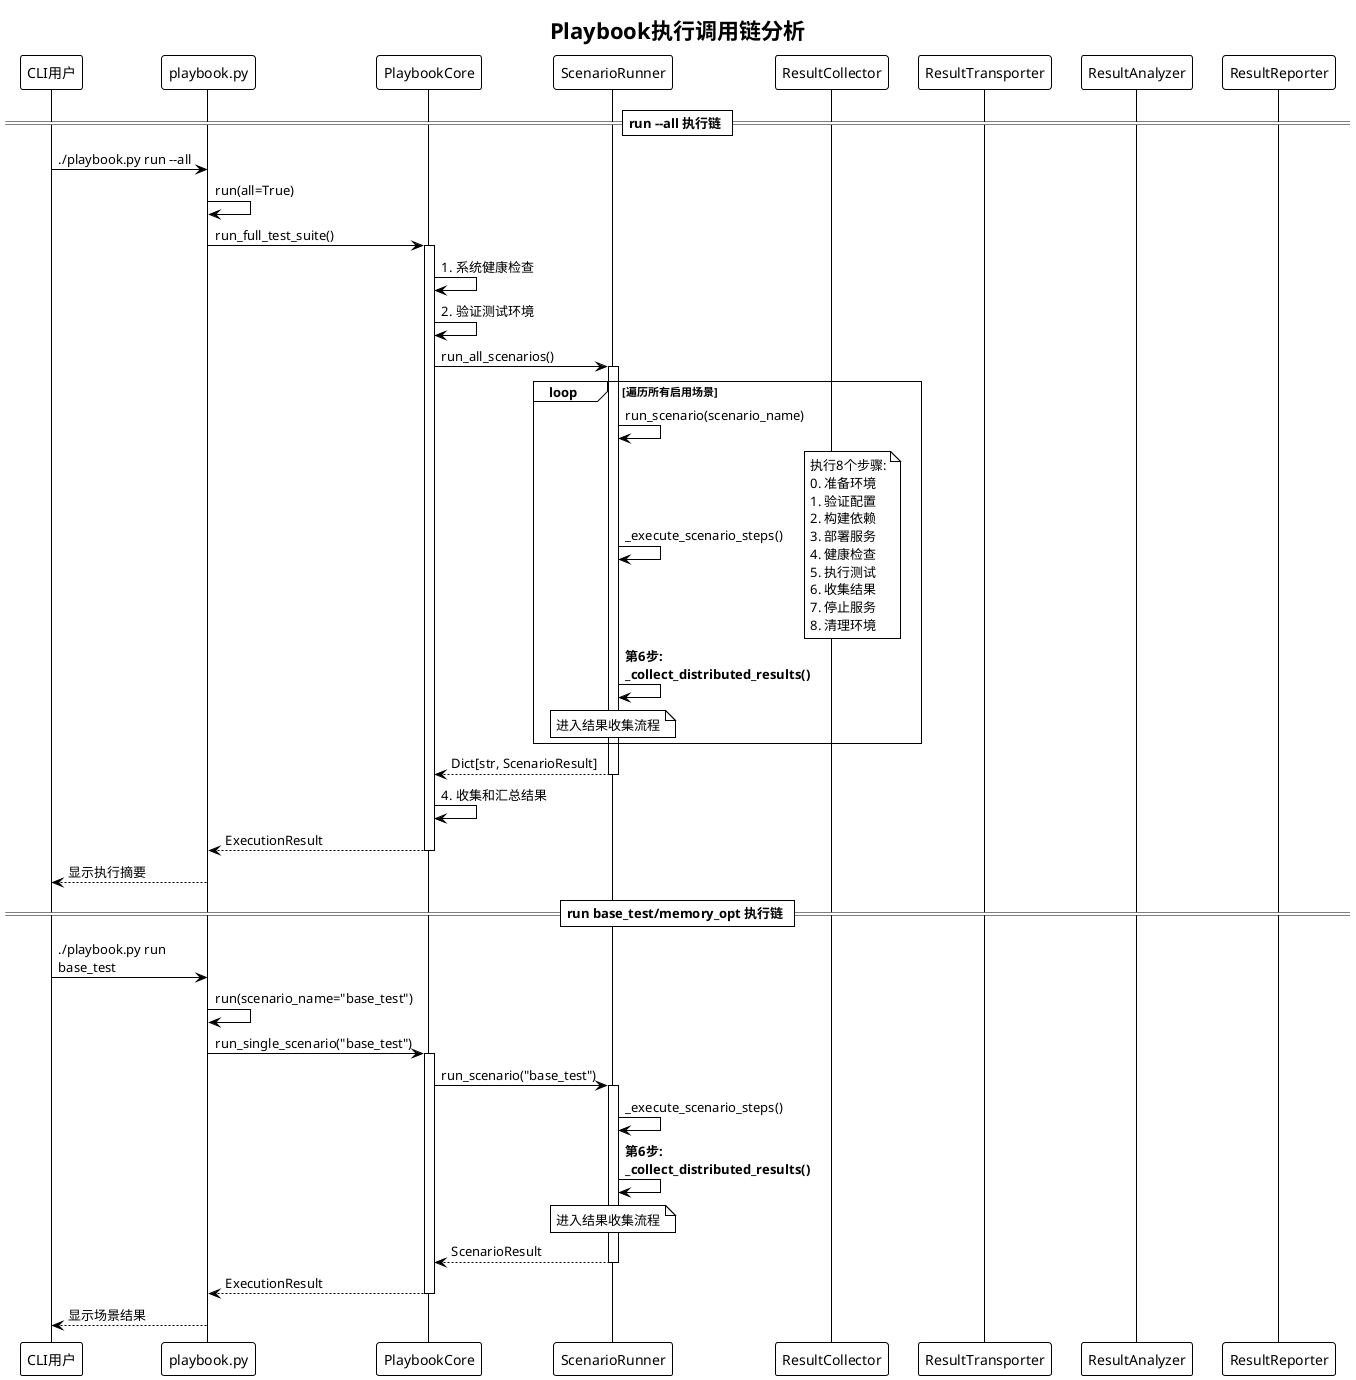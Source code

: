 @startuml 调用链分析
!theme plain
skinparam responseMessageBelowArrow true
skinparam maxMessageSize 150

title Playbook执行调用链分析

participant "CLI用户" as User
participant "playbook.py" as CLI
participant "PlaybookCore" as Core
participant "ScenarioRunner" as Runner
participant "ResultCollector" as Collector
participant "ResultTransporter" as Transporter
participant "ResultAnalyzer" as Analyzer
participant "ResultReporter" as Reporter

== run --all 执行链 ==
User -> CLI: ./playbook.py run --all
CLI -> CLI: run(all=True)
CLI -> Core: run_full_test_suite()
activate Core
Core -> Core: 1. 系统健康检查
Core -> Core: 2. 验证测试环境
Core -> Runner: run_all_scenarios()
activate Runner
loop 遍历所有启用场景
    Runner -> Runner: run_scenario(scenario_name)
    Runner -> Runner: _execute_scenario_steps()
    note right: 执行8个步骤:\n0. 准备环境\n1. 验证配置\n2. 构建依赖\n3. 部署服务\n4. 健康检查\n5. 执行测试\n6. 收集结果\n7. 停止服务\n8. 清理环境
    Runner -> Runner: **第6步: _collect_distributed_results()**
    note over Runner: 进入结果收集流程
end
Runner --> Core: Dict[str, ScenarioResult]
deactivate Runner
Core -> Core: 4. 收集和汇总结果
Core --> CLI: ExecutionResult
deactivate Core
CLI --> User: 显示执行摘要

== run base_test/memory_opt 执行链 ==
User -> CLI: ./playbook.py run base_test
CLI -> CLI: run(scenario_name="base_test")
CLI -> Core: run_single_scenario("base_test")
activate Core
Core -> Runner: run_scenario("base_test")
activate Runner
Runner -> Runner: _execute_scenario_steps()
Runner -> Runner: **第6步: _collect_distributed_results()**
note over Runner: 进入结果收集流程
Runner --> Core: ScenarioResult
deactivate Runner
Core --> CLI: ExecutionResult
deactivate Core
CLI --> User: 显示场景结果

@enduml

@startuml 第6步结果收集详细调用栈
!theme plain
skinparam responseMessageBelowArrow true
skinparam maxMessageSize 200

title 第6步：收集测试结果详细调用栈

participant "ScenarioRunner" as Runner
participant "ResultCollector" as Collector
participant "ResultTransporter" as Transporter
participant "ResultAnalyzer" as Analyzer
participant "ResultReporter" as Reporter
participant "NodeManager" as NodeMgr
participant "文件系统" as FS

Runner -> Runner: _collect_distributed_results()
activate Runner
note right Runner: 从scenario_result.metrics获取\ntest_execution_result

Runner -> Collector: collect_scenario_results(scenario, scenario_result, test_execution_result, mode)
activate Collector

== 6.1 创建结果目录结构 ==
Collector -> Collector: _create_result_directory_structure(timestamp, scenario_name)
Collector -> FS: 创建 results/{timestamp}/{scenario_name}/
FS -> FS: 创建子目录: artifacts/, logs/, metadata/, reports/
FS --> Collector: 目录结构创建完成

== 6.2 获取参与节点 ==
Collector -> Collector: _get_participating_nodes(scenario)
note right Collector: 优先使用scenario.metadata.services中的节点映射\n回退到所有启用节点

== 6.3 收集测试artifacts ==
alt test_execution_result存在且有artifacts
    Collector -> Transporter: collect_artifacts_from_nodes(artifacts, nodes, result_dir)
    activate Transporter
    loop 遍历每个节点
        Transporter -> NodeMgr: 从节点收集artifact文件
        NodeMgr --> Transporter: 文件内容
        Transporter -> FS: 保存到本地artifacts/目录
    end
    Transporter --> Collector: artifacts_summary
    deactivate Transporter
    Collector -> Collector: 更新collection_summary统计
end

== 6.4 根据模式收集额外信息 ==
alt mode == STANDARD 或 COMPREHENSIVE
    Collector -> Transporter: collect_service_logs(nodes, result_dir, collection_summary)
    activate Transporter
    Transporter -> NodeMgr: 收集Docker服务日志
    NodeMgr --> Transporter: 服务日志
    Transporter -> FS: 保存到logs/目录
    Transporter --> Collector: 更新collection_summary
    deactivate Transporter
end

alt mode == COMPREHENSIVE
    Collector -> Transporter: collect_system_logs(nodes, result_dir, collection_summary)
    activate Transporter
    Transporter -> NodeMgr: 收集系统日志
    NodeMgr --> Transporter: 系统日志
    Transporter -> FS: 保存到logs/目录
    Transporter --> Collector: 更新collection_summary
    deactivate Transporter
end

== 6.5 保存元数据 ==
Collector -> Analyzer: save_metadata(scenario, scenario_result, collection_summary, result_dir)
activate Analyzer
Analyzer -> FS: 保存scenario元数据到metadata/
Analyzer -> FS: 保存scenario_result到metadata/
Analyzer -> FS: 保存collection_summary到metadata/
Analyzer --> Collector: 元数据保存完成
deactivate Analyzer

== 6.6 生成结果摘要 ==
Collector -> Analyzer: generate_result_summary_from_collection(scenario_name, timestamp, scenario_result, collection_summary)
activate Analyzer
Analyzer -> Analyzer: 分析收集的数据
Analyzer --> Collector: ResultSummary对象
deactivate Analyzer

== 6.7 保存摘要 ==
Collector -> Reporter: save_result_summary(result_dir, summary)
activate Reporter
Reporter -> FS: 保存result_summary.json
Reporter --> Collector: 摘要保存完成

== 6.8 生成报告 ==
Reporter -> Reporter: generate_reports_v2(result_dir, summary, collection_summary)
Reporter -> FS: 生成Markdown报告
Reporter -> FS: 生成其他格式报告
Reporter --> Collector: 报告生成完成
deactivate Reporter

Collector -> Collector: 更新任务状态为completed
Collector --> Runner: ResultSummary
deactivate Collector

Runner -> Runner: 将结果信息添加到scenario_result.metrics['result_collection']
Runner --> Runner: 结果收集完成
deactivate Runner

@enduml

@startuml 收集模式选择逻辑
!theme plain

title 结果收集模式选择逻辑

start

:开始选择收集模式;

if (场景级别配置存在?) then (是)
    :使用scenario.metadata.test_execution.collection_mode;
    if (配置值有效?) then (是)
        :返回配置的模式;
        stop
    else (否)
        :记录警告，继续下一步;
    endif
endif

if (全局配置存在?) then (是)
    :使用scenario_manager.execution_config.default_collection_mode;
    if (配置值有效?) then (是)
        :返回全局配置的模式;
        stop
    else (否)
        :记录警告，继续下一步;
    endif
endif

if (场景有服务配置?) then (是)
    :计算服务数量;
    if (服务数量 >= 3?) then (是)
        :返回 COMPREHENSIVE 模式;
        stop
    elseif (服务数量 >= 1?) then (是)
        :返回 STANDARD 模式;
        stop
    endif
endif

:返回默认的 STANDARD 模式;
stop

@enduml

@startuml 三种执行方式对比
!theme plain
skinparam responseMessageBelowArrow true

title 三种执行方式在第6步的差异对比

participant "run --all" as All
participant "run base_test" as BaseTest
participant "run memory_opt" as MemoryOpt
participant "结果收集流程" as Collection

== 执行前差异 ==
All -> All: 遍历所有启用场景
BaseTest -> BaseTest: 加载单个场景: base_test
MemoryOpt -> MemoryOpt: 加载单个场景: memory_opt

== 第6步：结果收集（完全相同） ==
All -> Collection: _collect_distributed_results(base_test场景)
BaseTest -> Collection: _collect_distributed_results(base_test场景)
MemoryOpt -> Collection: _collect_distributed_results(memory_opt场景)

note over Collection: 所有三种方式在第6步的调用栈完全相同：\n1. collect_scenario_results()\n2. _create_result_directory_structure()\n3. collect_artifacts_from_nodes()\n4. collect_service_logs() / collect_system_logs()\n5. save_metadata()\n6. generate_result_summary_from_collection()\n7. save_result_summary()\n8. generate_reports_v2()

Collection --> All: ResultSummary
Collection --> BaseTest: ResultSummary
Collection --> MemoryOpt: ResultSummary

== 执行后差异 ==
All -> All: 继续处理下一个场景\n最终汇总所有场景结果
BaseTest -> BaseTest: 包装单场景结果\n返回ExecutionResult
MemoryOpt -> MemoryOpt: 包装单场景结果\n返回ExecutionResult

@enduml